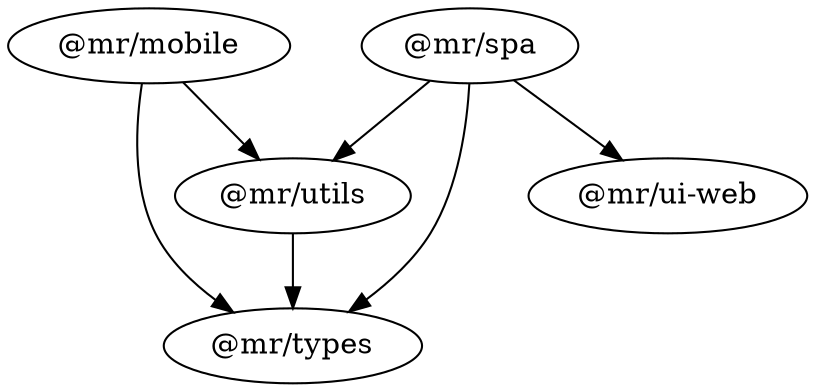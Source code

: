 digraph G {
  "@mr/mobile";
  "@mr/types";
  "@mr/utils";
  "@mr/spa";
  "@mr/ui-web";
  "@mr/mobile" -> "@mr/types";
  "@mr/mobile" -> "@mr/utils";
  "@mr/spa" -> "@mr/types";
  "@mr/spa" -> "@mr/ui-web";
  "@mr/spa" -> "@mr/utils";
  "@mr/utils" -> "@mr/types";
}
